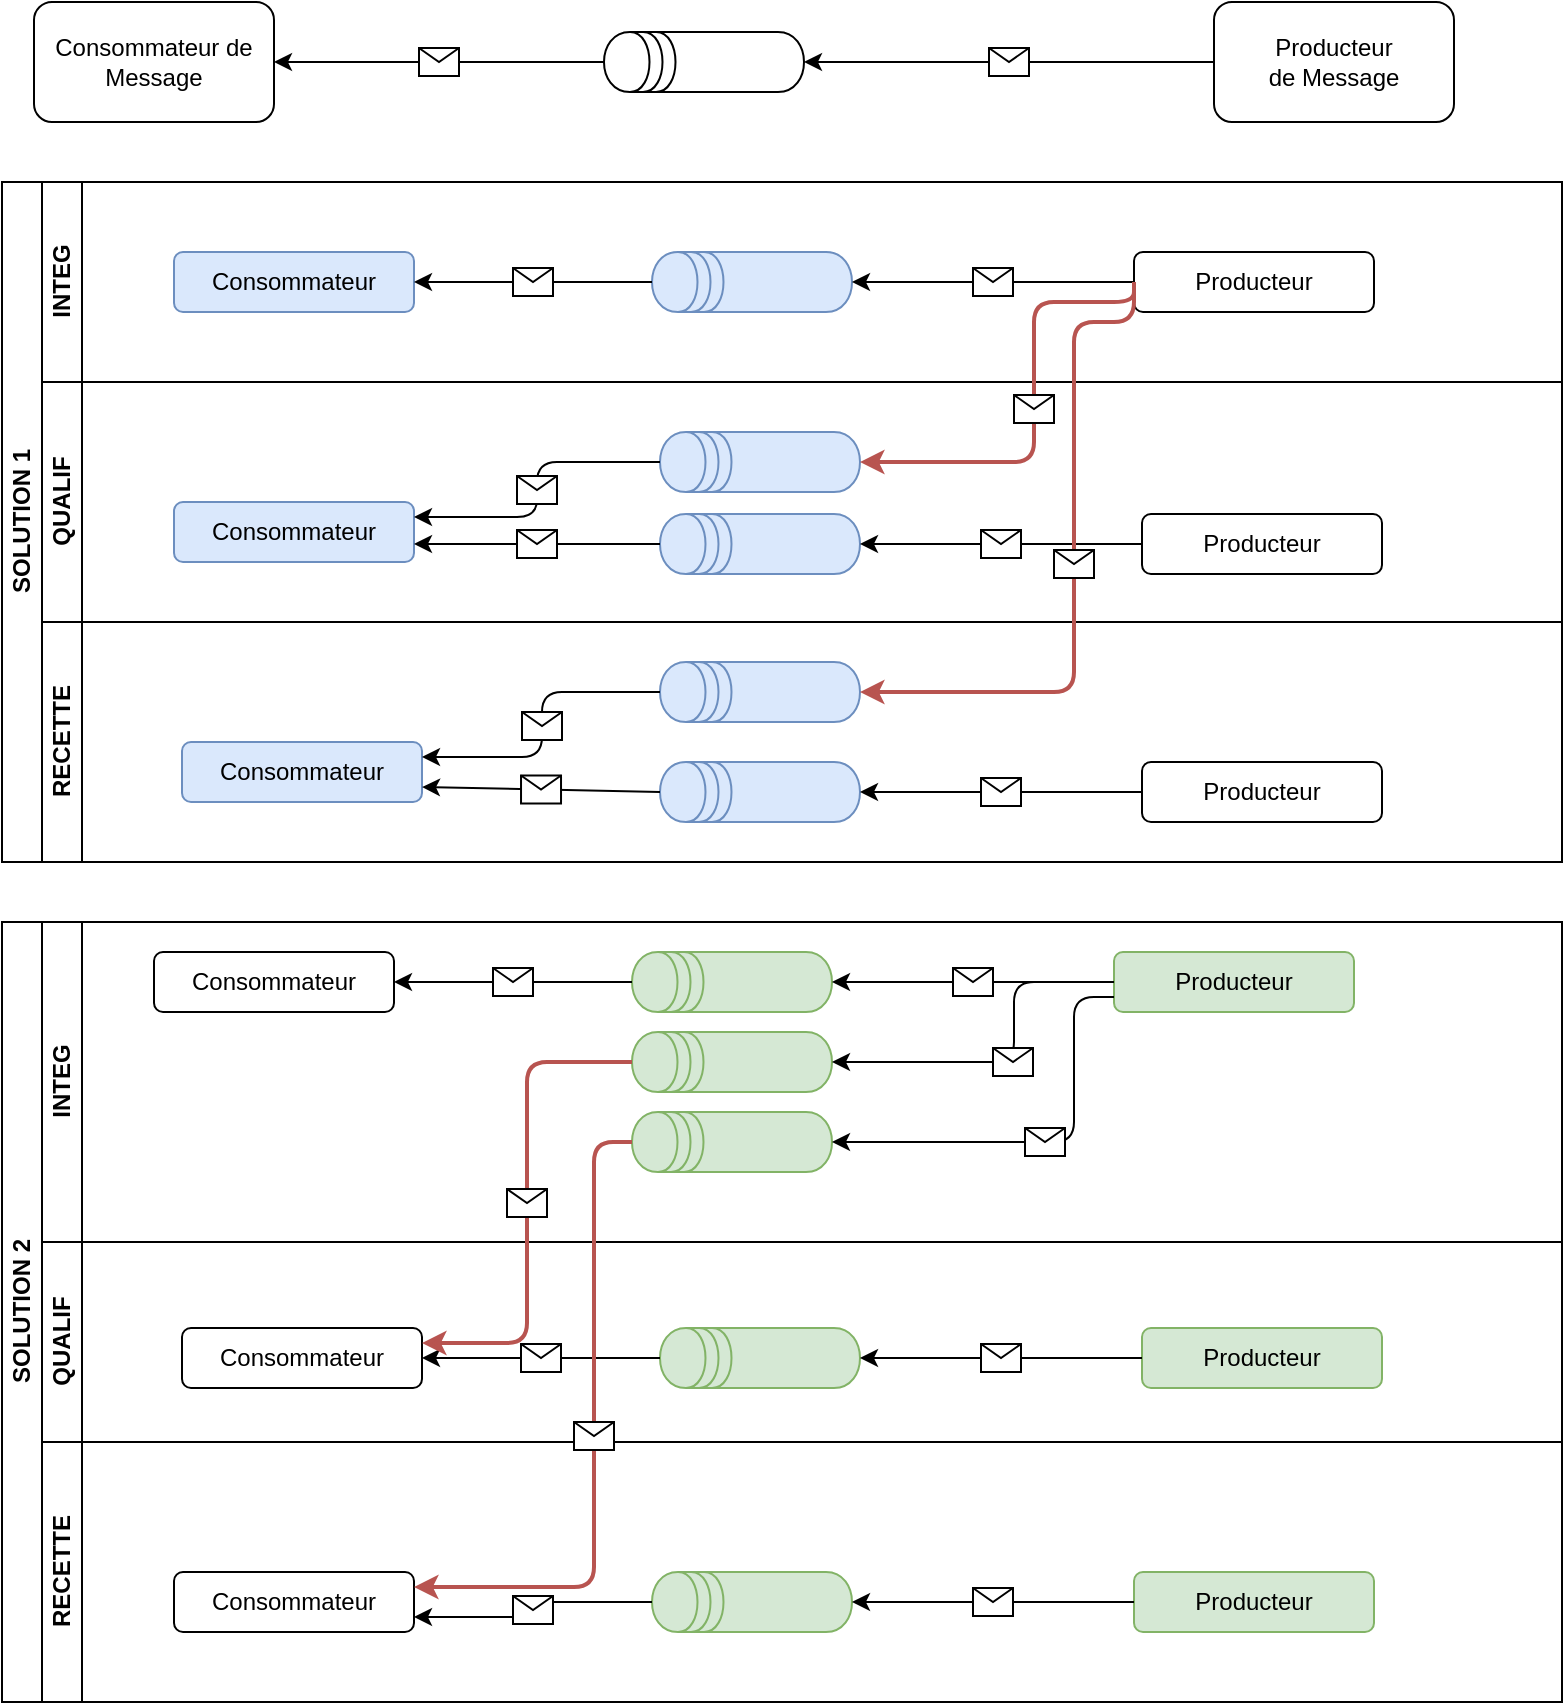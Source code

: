 <mxfile version="14.2.6" type="github">
  <diagram id="DB7DYyGe6dCBV-LKf9_g" name="Page-1">
    <mxGraphModel dx="1037" dy="534" grid="1" gridSize="10" guides="1" tooltips="1" connect="1" arrows="1" fold="1" page="1" pageScale="1" pageWidth="827" pageHeight="1169" math="0" shadow="0">
      <root>
        <mxCell id="0" />
        <mxCell id="1" parent="0" />
        <mxCell id="Vw3KiEQnQfza69MFVmrH-1" value="Consommateur de Message" style="rounded=1;whiteSpace=wrap;html=1;" parent="1" vertex="1">
          <mxGeometry x="40" y="20" width="120" height="60" as="geometry" />
        </mxCell>
        <mxCell id="Vw3KiEQnQfza69MFVmrH-3" value="&lt;div&gt;Producteur&lt;/div&gt;&lt;div&gt;de Message&lt;br&gt;&lt;/div&gt;" style="rounded=1;whiteSpace=wrap;html=1;" parent="1" vertex="1">
          <mxGeometry x="630" y="20" width="120" height="60" as="geometry" />
        </mxCell>
        <mxCell id="Vw3KiEQnQfza69MFVmrH-16" value="" style="shape=datastore;whiteSpace=wrap;html=1;rotation=-90;" parent="1" vertex="1">
          <mxGeometry x="360" width="30" height="100" as="geometry" />
        </mxCell>
        <mxCell id="yvAMT9Jdo3WJvmyWWWsH-12" value="SOLUTION 1" style="swimlane;html=1;childLayout=stackLayout;resizeParent=1;resizeParentMax=0;horizontal=0;startSize=20;horizontalStack=0;" parent="1" vertex="1">
          <mxGeometry x="24" y="110" width="780" height="340" as="geometry" />
        </mxCell>
        <mxCell id="yvAMT9Jdo3WJvmyWWWsH-13" value="INTEG" style="swimlane;html=1;startSize=20;horizontal=0;" parent="yvAMT9Jdo3WJvmyWWWsH-12" vertex="1">
          <mxGeometry x="20" width="760" height="100" as="geometry" />
        </mxCell>
        <mxCell id="fmMvQ1CZ4i4TI4SBkcEm-39" value="Consommateur" style="rounded=1;whiteSpace=wrap;html=1;fillColor=#dae8fc;strokeColor=#6c8ebf;" parent="yvAMT9Jdo3WJvmyWWWsH-13" vertex="1">
          <mxGeometry x="66" y="35" width="120" height="30" as="geometry" />
        </mxCell>
        <mxCell id="fmMvQ1CZ4i4TI4SBkcEm-40" value="Producteur" style="rounded=1;whiteSpace=wrap;html=1;" parent="yvAMT9Jdo3WJvmyWWWsH-13" vertex="1">
          <mxGeometry x="546" y="35" width="120" height="30" as="geometry" />
        </mxCell>
        <mxCell id="fmMvQ1CZ4i4TI4SBkcEm-41" value="" style="shape=datastore;whiteSpace=wrap;html=1;rotation=-90;fillColor=#dae8fc;strokeColor=#6c8ebf;" parent="yvAMT9Jdo3WJvmyWWWsH-13" vertex="1">
          <mxGeometry x="340" width="30" height="100" as="geometry" />
        </mxCell>
        <mxCell id="fmMvQ1CZ4i4TI4SBkcEm-42" value="" style="endArrow=classic;html=1;strokeColor=#000000;entryX=1;entryY=0.5;entryDx=0;entryDy=0;exitX=0.5;exitY=0;exitDx=0;exitDy=0;" parent="yvAMT9Jdo3WJvmyWWWsH-13" source="fmMvQ1CZ4i4TI4SBkcEm-41" target="fmMvQ1CZ4i4TI4SBkcEm-39" edge="1">
          <mxGeometry relative="1" as="geometry">
            <mxPoint x="385" y="122" as="sourcePoint" />
            <mxPoint x="285" y="122" as="targetPoint" />
          </mxGeometry>
        </mxCell>
        <mxCell id="fmMvQ1CZ4i4TI4SBkcEm-43" value="" style="shape=message;html=1;outlineConnect=0;" parent="fmMvQ1CZ4i4TI4SBkcEm-42" vertex="1">
          <mxGeometry width="20" height="14" relative="1" as="geometry">
            <mxPoint x="-10" y="-7" as="offset" />
          </mxGeometry>
        </mxCell>
        <mxCell id="fmMvQ1CZ4i4TI4SBkcEm-44" value="" style="endArrow=classic;html=1;strokeColor=#000000;entryX=0.5;entryY=1;entryDx=0;entryDy=0;exitX=0;exitY=0.5;exitDx=0;exitDy=0;" parent="yvAMT9Jdo3WJvmyWWWsH-13" source="fmMvQ1CZ4i4TI4SBkcEm-40" target="fmMvQ1CZ4i4TI4SBkcEm-41" edge="1">
          <mxGeometry relative="1" as="geometry">
            <mxPoint x="590" y="92" as="sourcePoint" />
            <mxPoint x="425" y="92" as="targetPoint" />
          </mxGeometry>
        </mxCell>
        <mxCell id="fmMvQ1CZ4i4TI4SBkcEm-45" value="" style="shape=message;html=1;outlineConnect=0;" parent="fmMvQ1CZ4i4TI4SBkcEm-44" vertex="1">
          <mxGeometry width="20" height="14" relative="1" as="geometry">
            <mxPoint x="-10" y="-7" as="offset" />
          </mxGeometry>
        </mxCell>
        <mxCell id="yvAMT9Jdo3WJvmyWWWsH-14" value="QUALIF" style="swimlane;html=1;startSize=20;horizontal=0;" parent="yvAMT9Jdo3WJvmyWWWsH-12" vertex="1">
          <mxGeometry x="20" y="100" width="760" height="120" as="geometry" />
        </mxCell>
        <mxCell id="fmMvQ1CZ4i4TI4SBkcEm-46" value="Consommateur" style="rounded=1;whiteSpace=wrap;html=1;fillColor=#dae8fc;strokeColor=#6c8ebf;" parent="yvAMT9Jdo3WJvmyWWWsH-14" vertex="1">
          <mxGeometry x="66" y="60" width="120" height="30" as="geometry" />
        </mxCell>
        <mxCell id="fmMvQ1CZ4i4TI4SBkcEm-47" value="Producteur" style="rounded=1;whiteSpace=wrap;html=1;" parent="yvAMT9Jdo3WJvmyWWWsH-14" vertex="1">
          <mxGeometry x="550" y="66" width="120" height="30" as="geometry" />
        </mxCell>
        <mxCell id="fmMvQ1CZ4i4TI4SBkcEm-48" value="" style="shape=datastore;whiteSpace=wrap;html=1;rotation=-90;fillColor=#dae8fc;strokeColor=#6c8ebf;" parent="yvAMT9Jdo3WJvmyWWWsH-14" vertex="1">
          <mxGeometry x="344" y="31" width="30" height="100" as="geometry" />
        </mxCell>
        <mxCell id="fmMvQ1CZ4i4TI4SBkcEm-49" value="" style="endArrow=classic;html=1;strokeColor=#000000;exitX=0.5;exitY=0;exitDx=0;exitDy=0;" parent="yvAMT9Jdo3WJvmyWWWsH-14" source="fmMvQ1CZ4i4TI4SBkcEm-48" edge="1">
          <mxGeometry relative="1" as="geometry">
            <mxPoint x="345" y="-518" as="sourcePoint" />
            <mxPoint x="186" y="81" as="targetPoint" />
          </mxGeometry>
        </mxCell>
        <mxCell id="fmMvQ1CZ4i4TI4SBkcEm-50" value="" style="shape=message;html=1;outlineConnect=0;" parent="fmMvQ1CZ4i4TI4SBkcEm-49" vertex="1">
          <mxGeometry width="20" height="14" relative="1" as="geometry">
            <mxPoint x="-10" y="-7" as="offset" />
          </mxGeometry>
        </mxCell>
        <mxCell id="fmMvQ1CZ4i4TI4SBkcEm-51" value="" style="endArrow=classic;html=1;strokeColor=#000000;entryX=0.5;entryY=1;entryDx=0;entryDy=0;exitX=0;exitY=0.5;exitDx=0;exitDy=0;" parent="yvAMT9Jdo3WJvmyWWWsH-14" source="fmMvQ1CZ4i4TI4SBkcEm-47" target="fmMvQ1CZ4i4TI4SBkcEm-48" edge="1">
          <mxGeometry relative="1" as="geometry">
            <mxPoint x="550" y="-557" as="sourcePoint" />
            <mxPoint x="385" y="-557" as="targetPoint" />
          </mxGeometry>
        </mxCell>
        <mxCell id="fmMvQ1CZ4i4TI4SBkcEm-52" value="" style="shape=message;html=1;outlineConnect=0;" parent="fmMvQ1CZ4i4TI4SBkcEm-51" vertex="1">
          <mxGeometry width="20" height="14" relative="1" as="geometry">
            <mxPoint x="-10" y="-7" as="offset" />
          </mxGeometry>
        </mxCell>
        <mxCell id="fmMvQ1CZ4i4TI4SBkcEm-62" value="" style="shape=datastore;whiteSpace=wrap;html=1;rotation=-90;fillColor=#dae8fc;strokeColor=#6c8ebf;" parent="yvAMT9Jdo3WJvmyWWWsH-14" vertex="1">
          <mxGeometry x="344" y="-10" width="30" height="100" as="geometry" />
        </mxCell>
        <mxCell id="fmMvQ1CZ4i4TI4SBkcEm-63" value="" style="endArrow=classic;html=1;strokeColor=#000000;exitX=0.5;exitY=0;exitDx=0;exitDy=0;entryX=1;entryY=0.25;entryDx=0;entryDy=0;edgeStyle=orthogonalEdgeStyle;" parent="yvAMT9Jdo3WJvmyWWWsH-14" source="fmMvQ1CZ4i4TI4SBkcEm-62" target="fmMvQ1CZ4i4TI4SBkcEm-46" edge="1">
          <mxGeometry relative="1" as="geometry">
            <mxPoint x="309" y="90" as="sourcePoint" />
            <mxPoint x="190" y="90" as="targetPoint" />
          </mxGeometry>
        </mxCell>
        <mxCell id="fmMvQ1CZ4i4TI4SBkcEm-64" value="" style="shape=message;html=1;outlineConnect=0;" parent="fmMvQ1CZ4i4TI4SBkcEm-63" vertex="1">
          <mxGeometry width="20" height="14" relative="1" as="geometry">
            <mxPoint x="-10" y="-7" as="offset" />
          </mxGeometry>
        </mxCell>
        <mxCell id="yvAMT9Jdo3WJvmyWWWsH-15" value="RECETTE" style="swimlane;html=1;startSize=20;horizontal=0;" parent="yvAMT9Jdo3WJvmyWWWsH-12" vertex="1">
          <mxGeometry x="20" y="220" width="760" height="120" as="geometry" />
        </mxCell>
        <mxCell id="fmMvQ1CZ4i4TI4SBkcEm-53" value="Consommateur" style="rounded=1;whiteSpace=wrap;html=1;fillColor=#dae8fc;strokeColor=#6c8ebf;" parent="yvAMT9Jdo3WJvmyWWWsH-15" vertex="1">
          <mxGeometry x="70" y="60" width="120" height="30" as="geometry" />
        </mxCell>
        <mxCell id="fmMvQ1CZ4i4TI4SBkcEm-54" value="Producteur" style="rounded=1;whiteSpace=wrap;html=1;" parent="yvAMT9Jdo3WJvmyWWWsH-15" vertex="1">
          <mxGeometry x="550" y="70" width="120" height="30" as="geometry" />
        </mxCell>
        <mxCell id="fmMvQ1CZ4i4TI4SBkcEm-55" value="" style="shape=datastore;whiteSpace=wrap;html=1;rotation=-90;fillColor=#dae8fc;strokeColor=#6c8ebf;" parent="yvAMT9Jdo3WJvmyWWWsH-15" vertex="1">
          <mxGeometry x="344" y="35" width="30" height="100" as="geometry" />
        </mxCell>
        <mxCell id="fmMvQ1CZ4i4TI4SBkcEm-56" value="" style="endArrow=classic;html=1;strokeColor=#000000;entryX=1;entryY=0.75;entryDx=0;entryDy=0;exitX=0.5;exitY=0;exitDx=0;exitDy=0;" parent="yvAMT9Jdo3WJvmyWWWsH-15" source="fmMvQ1CZ4i4TI4SBkcEm-55" target="fmMvQ1CZ4i4TI4SBkcEm-53" edge="1">
          <mxGeometry relative="1" as="geometry">
            <mxPoint x="345" y="-523" as="sourcePoint" />
            <mxPoint x="245" y="-523" as="targetPoint" />
          </mxGeometry>
        </mxCell>
        <mxCell id="fmMvQ1CZ4i4TI4SBkcEm-57" value="" style="shape=message;html=1;outlineConnect=0;" parent="fmMvQ1CZ4i4TI4SBkcEm-56" vertex="1">
          <mxGeometry width="20" height="14" relative="1" as="geometry">
            <mxPoint x="-10" y="-7" as="offset" />
          </mxGeometry>
        </mxCell>
        <mxCell id="fmMvQ1CZ4i4TI4SBkcEm-58" value="" style="endArrow=classic;html=1;strokeColor=#000000;entryX=0.5;entryY=1;entryDx=0;entryDy=0;exitX=0;exitY=0.5;exitDx=0;exitDy=0;" parent="yvAMT9Jdo3WJvmyWWWsH-15" source="fmMvQ1CZ4i4TI4SBkcEm-54" target="fmMvQ1CZ4i4TI4SBkcEm-55" edge="1">
          <mxGeometry relative="1" as="geometry">
            <mxPoint x="550" y="-553" as="sourcePoint" />
            <mxPoint x="385" y="-553" as="targetPoint" />
          </mxGeometry>
        </mxCell>
        <mxCell id="fmMvQ1CZ4i4TI4SBkcEm-59" value="" style="shape=message;html=1;outlineConnect=0;" parent="fmMvQ1CZ4i4TI4SBkcEm-58" vertex="1">
          <mxGeometry width="20" height="14" relative="1" as="geometry">
            <mxPoint x="-10" y="-7" as="offset" />
          </mxGeometry>
        </mxCell>
        <mxCell id="fmMvQ1CZ4i4TI4SBkcEm-65" value="" style="shape=datastore;whiteSpace=wrap;html=1;rotation=-90;fillColor=#dae8fc;strokeColor=#6c8ebf;" parent="yvAMT9Jdo3WJvmyWWWsH-15" vertex="1">
          <mxGeometry x="344" y="-15" width="30" height="100" as="geometry" />
        </mxCell>
        <mxCell id="fmMvQ1CZ4i4TI4SBkcEm-66" value="" style="endArrow=classic;html=1;strokeColor=#000000;exitX=0.5;exitY=0;exitDx=0;exitDy=0;entryX=1;entryY=0.25;entryDx=0;entryDy=0;edgeStyle=orthogonalEdgeStyle;" parent="yvAMT9Jdo3WJvmyWWWsH-15" source="fmMvQ1CZ4i4TI4SBkcEm-65" target="fmMvQ1CZ4i4TI4SBkcEm-53" edge="1">
          <mxGeometry relative="1" as="geometry">
            <mxPoint x="313" y="-115" as="sourcePoint" />
            <mxPoint x="194" y="-72.5" as="targetPoint" />
            <Array as="points">
              <mxPoint x="250" y="35" />
              <mxPoint x="250" y="68" />
            </Array>
          </mxGeometry>
        </mxCell>
        <mxCell id="fmMvQ1CZ4i4TI4SBkcEm-67" value="" style="shape=message;html=1;outlineConnect=0;" parent="fmMvQ1CZ4i4TI4SBkcEm-66" vertex="1">
          <mxGeometry width="20" height="14" relative="1" as="geometry">
            <mxPoint x="-10" y="-7" as="offset" />
          </mxGeometry>
        </mxCell>
        <mxCell id="fmMvQ1CZ4i4TI4SBkcEm-60" value="" style="endArrow=classic;html=1;strokeColor=#b85450;entryX=0.5;entryY=1;entryDx=0;entryDy=0;exitX=0;exitY=0.5;exitDx=0;exitDy=0;edgeStyle=orthogonalEdgeStyle;fillColor=#f8cecc;strokeWidth=2;" parent="yvAMT9Jdo3WJvmyWWWsH-12" source="fmMvQ1CZ4i4TI4SBkcEm-40" target="fmMvQ1CZ4i4TI4SBkcEm-62" edge="1">
          <mxGeometry relative="1" as="geometry">
            <mxPoint x="566" y="70" as="sourcePoint" />
            <mxPoint x="425" y="70" as="targetPoint" />
            <Array as="points">
              <mxPoint x="566" y="60" />
              <mxPoint x="516" y="60" />
              <mxPoint x="516" y="140" />
            </Array>
          </mxGeometry>
        </mxCell>
        <mxCell id="fmMvQ1CZ4i4TI4SBkcEm-61" value="" style="shape=message;html=1;outlineConnect=0;" parent="fmMvQ1CZ4i4TI4SBkcEm-60" vertex="1">
          <mxGeometry width="20" height="14" relative="1" as="geometry">
            <mxPoint x="-10" y="-7" as="offset" />
          </mxGeometry>
        </mxCell>
        <mxCell id="yvAMT9Jdo3WJvmyWWWsH-21" value="" style="endArrow=classic;html=1;strokeColor=#000000;entryX=1;entryY=0.5;entryDx=0;entryDy=0;exitX=0.5;exitY=0;exitDx=0;exitDy=0;" parent="1" source="Vw3KiEQnQfza69MFVmrH-16" target="Vw3KiEQnQfza69MFVmrH-1" edge="1">
          <mxGeometry relative="1" as="geometry">
            <mxPoint x="400" y="122" as="sourcePoint" />
            <mxPoint x="300" y="122" as="targetPoint" />
          </mxGeometry>
        </mxCell>
        <mxCell id="yvAMT9Jdo3WJvmyWWWsH-22" value="" style="shape=message;html=1;outlineConnect=0;" parent="yvAMT9Jdo3WJvmyWWWsH-21" vertex="1">
          <mxGeometry width="20" height="14" relative="1" as="geometry">
            <mxPoint x="-10" y="-7" as="offset" />
          </mxGeometry>
        </mxCell>
        <mxCell id="yvAMT9Jdo3WJvmyWWWsH-23" value="" style="endArrow=classic;html=1;strokeColor=#000000;entryX=0.5;entryY=1;entryDx=0;entryDy=0;exitX=0;exitY=0.5;exitDx=0;exitDy=0;" parent="1" source="Vw3KiEQnQfza69MFVmrH-3" target="Vw3KiEQnQfza69MFVmrH-16" edge="1">
          <mxGeometry relative="1" as="geometry">
            <mxPoint x="605" y="92" as="sourcePoint" />
            <mxPoint x="440" y="92" as="targetPoint" />
          </mxGeometry>
        </mxCell>
        <mxCell id="yvAMT9Jdo3WJvmyWWWsH-24" value="" style="shape=message;html=1;outlineConnect=0;" parent="yvAMT9Jdo3WJvmyWWWsH-23" vertex="1">
          <mxGeometry width="20" height="14" relative="1" as="geometry">
            <mxPoint x="-10" y="-7" as="offset" />
          </mxGeometry>
        </mxCell>
        <mxCell id="fmMvQ1CZ4i4TI4SBkcEm-70" value="" style="endArrow=classic;html=1;strokeColor=#b85450;entryX=0.5;entryY=1;entryDx=0;entryDy=0;edgeStyle=orthogonalEdgeStyle;fillColor=#f8cecc;strokeWidth=2;" parent="1" target="fmMvQ1CZ4i4TI4SBkcEm-65" edge="1">
          <mxGeometry relative="1" as="geometry">
            <mxPoint x="590" y="160" as="sourcePoint" />
            <mxPoint x="453" y="290" as="targetPoint" />
            <Array as="points">
              <mxPoint x="590" y="180" />
              <mxPoint x="560" y="180" />
              <mxPoint x="560" y="365" />
            </Array>
          </mxGeometry>
        </mxCell>
        <mxCell id="fmMvQ1CZ4i4TI4SBkcEm-71" value="" style="shape=message;html=1;outlineConnect=0;" parent="fmMvQ1CZ4i4TI4SBkcEm-70" vertex="1">
          <mxGeometry width="20" height="14" relative="1" as="geometry">
            <mxPoint x="-10" y="-7" as="offset" />
          </mxGeometry>
        </mxCell>
        <mxCell id="oGJNYj7Nt6y7PcLKT3CM-1" value="SOLUTION 2" style="swimlane;html=1;childLayout=stackLayout;resizeParent=1;resizeParentMax=0;horizontal=0;startSize=20;horizontalStack=0;" parent="1" vertex="1">
          <mxGeometry x="24" y="480" width="780" height="390" as="geometry" />
        </mxCell>
        <mxCell id="oGJNYj7Nt6y7PcLKT3CM-2" value="INTEG" style="swimlane;html=1;startSize=20;horizontal=0;" parent="oGJNYj7Nt6y7PcLKT3CM-1" vertex="1">
          <mxGeometry x="20" width="760" height="160" as="geometry" />
        </mxCell>
        <mxCell id="oGJNYj7Nt6y7PcLKT3CM-3" value="Consommateur" style="rounded=1;whiteSpace=wrap;html=1;" parent="oGJNYj7Nt6y7PcLKT3CM-2" vertex="1">
          <mxGeometry x="56" y="15" width="120" height="30" as="geometry" />
        </mxCell>
        <mxCell id="oGJNYj7Nt6y7PcLKT3CM-4" value="Producteur" style="rounded=1;whiteSpace=wrap;html=1;fillColor=#d5e8d4;strokeColor=#82b366;" parent="oGJNYj7Nt6y7PcLKT3CM-2" vertex="1">
          <mxGeometry x="536" y="15" width="120" height="30" as="geometry" />
        </mxCell>
        <mxCell id="oGJNYj7Nt6y7PcLKT3CM-5" value="" style="shape=datastore;whiteSpace=wrap;html=1;rotation=-90;fillColor=#d5e8d4;strokeColor=#82b366;" parent="oGJNYj7Nt6y7PcLKT3CM-2" vertex="1">
          <mxGeometry x="330" y="-20" width="30" height="100" as="geometry" />
        </mxCell>
        <mxCell id="oGJNYj7Nt6y7PcLKT3CM-6" value="" style="endArrow=classic;html=1;strokeColor=#000000;entryX=1;entryY=0.5;entryDx=0;entryDy=0;exitX=0.5;exitY=0;exitDx=0;exitDy=0;" parent="oGJNYj7Nt6y7PcLKT3CM-2" source="oGJNYj7Nt6y7PcLKT3CM-5" target="oGJNYj7Nt6y7PcLKT3CM-3" edge="1">
          <mxGeometry relative="1" as="geometry">
            <mxPoint x="375" y="102" as="sourcePoint" />
            <mxPoint x="275" y="102" as="targetPoint" />
          </mxGeometry>
        </mxCell>
        <mxCell id="oGJNYj7Nt6y7PcLKT3CM-7" value="" style="shape=message;html=1;outlineConnect=0;" parent="oGJNYj7Nt6y7PcLKT3CM-6" vertex="1">
          <mxGeometry width="20" height="14" relative="1" as="geometry">
            <mxPoint x="-10" y="-7" as="offset" />
          </mxGeometry>
        </mxCell>
        <mxCell id="oGJNYj7Nt6y7PcLKT3CM-8" value="" style="endArrow=classic;html=1;strokeColor=#000000;entryX=0.5;entryY=1;entryDx=0;entryDy=0;exitX=0;exitY=0.5;exitDx=0;exitDy=0;" parent="oGJNYj7Nt6y7PcLKT3CM-2" source="oGJNYj7Nt6y7PcLKT3CM-4" target="oGJNYj7Nt6y7PcLKT3CM-5" edge="1">
          <mxGeometry relative="1" as="geometry">
            <mxPoint x="580" y="72" as="sourcePoint" />
            <mxPoint x="415" y="72" as="targetPoint" />
          </mxGeometry>
        </mxCell>
        <mxCell id="oGJNYj7Nt6y7PcLKT3CM-9" value="" style="shape=message;html=1;outlineConnect=0;" parent="oGJNYj7Nt6y7PcLKT3CM-8" vertex="1">
          <mxGeometry width="20" height="14" relative="1" as="geometry">
            <mxPoint x="-10" y="-7" as="offset" />
          </mxGeometry>
        </mxCell>
        <mxCell id="oGJNYj7Nt6y7PcLKT3CM-18" value="" style="shape=datastore;whiteSpace=wrap;html=1;rotation=-90;fillColor=#d5e8d4;strokeColor=#82b366;" parent="oGJNYj7Nt6y7PcLKT3CM-2" vertex="1">
          <mxGeometry x="330" y="20" width="30" height="100" as="geometry" />
        </mxCell>
        <mxCell id="oGJNYj7Nt6y7PcLKT3CM-29" value="" style="shape=datastore;whiteSpace=wrap;html=1;rotation=-90;fillColor=#d5e8d4;strokeColor=#82b366;" parent="oGJNYj7Nt6y7PcLKT3CM-2" vertex="1">
          <mxGeometry x="330" y="60" width="30" height="100" as="geometry" />
        </mxCell>
        <mxCell id="oGJNYj7Nt6y7PcLKT3CM-34" value="" style="endArrow=classic;html=1;entryX=0.5;entryY=1;entryDx=0;entryDy=0;exitX=0;exitY=0.75;exitDx=0;exitDy=0;edgeStyle=orthogonalEdgeStyle;fillColor=#f8cecc;strokeWidth=1;" parent="oGJNYj7Nt6y7PcLKT3CM-2" source="oGJNYj7Nt6y7PcLKT3CM-4" target="oGJNYj7Nt6y7PcLKT3CM-29" edge="1">
          <mxGeometry relative="1" as="geometry">
            <mxPoint x="546" y="70" as="sourcePoint" />
            <mxPoint x="409" y="180" as="targetPoint" />
            <Array as="points">
              <mxPoint x="516" y="38" />
              <mxPoint x="516" y="110" />
            </Array>
          </mxGeometry>
        </mxCell>
        <mxCell id="oGJNYj7Nt6y7PcLKT3CM-35" value="" style="shape=message;html=1;outlineConnect=0;" parent="oGJNYj7Nt6y7PcLKT3CM-34" vertex="1">
          <mxGeometry width="20" height="14" relative="1" as="geometry">
            <mxPoint x="-10" y="-7" as="offset" />
          </mxGeometry>
        </mxCell>
        <mxCell id="oGJNYj7Nt6y7PcLKT3CM-10" value="QUALIF" style="swimlane;html=1;startSize=20;horizontal=0;" parent="oGJNYj7Nt6y7PcLKT3CM-1" vertex="1">
          <mxGeometry x="20" y="160" width="760" height="100" as="geometry" />
        </mxCell>
        <mxCell id="oGJNYj7Nt6y7PcLKT3CM-11" value="Consommateur" style="rounded=1;whiteSpace=wrap;html=1;" parent="oGJNYj7Nt6y7PcLKT3CM-10" vertex="1">
          <mxGeometry x="70" y="43" width="120" height="30" as="geometry" />
        </mxCell>
        <mxCell id="oGJNYj7Nt6y7PcLKT3CM-12" value="Producteur" style="rounded=1;whiteSpace=wrap;html=1;fillColor=#d5e8d4;strokeColor=#82b366;" parent="oGJNYj7Nt6y7PcLKT3CM-10" vertex="1">
          <mxGeometry x="550" y="43" width="120" height="30" as="geometry" />
        </mxCell>
        <mxCell id="oGJNYj7Nt6y7PcLKT3CM-13" value="" style="shape=datastore;whiteSpace=wrap;html=1;rotation=-90;fillColor=#d5e8d4;strokeColor=#82b366;" parent="oGJNYj7Nt6y7PcLKT3CM-10" vertex="1">
          <mxGeometry x="344" y="8" width="30" height="100" as="geometry" />
        </mxCell>
        <mxCell id="oGJNYj7Nt6y7PcLKT3CM-14" value="" style="endArrow=classic;html=1;strokeColor=#000000;exitX=0.5;exitY=0;exitDx=0;exitDy=0;" parent="oGJNYj7Nt6y7PcLKT3CM-10" source="oGJNYj7Nt6y7PcLKT3CM-13" edge="1">
          <mxGeometry relative="1" as="geometry">
            <mxPoint x="345" y="-550" as="sourcePoint" />
            <mxPoint x="190" y="58" as="targetPoint" />
          </mxGeometry>
        </mxCell>
        <mxCell id="oGJNYj7Nt6y7PcLKT3CM-15" value="" style="shape=message;html=1;outlineConnect=0;" parent="oGJNYj7Nt6y7PcLKT3CM-14" vertex="1">
          <mxGeometry width="20" height="14" relative="1" as="geometry">
            <mxPoint x="-10" y="-7" as="offset" />
          </mxGeometry>
        </mxCell>
        <mxCell id="oGJNYj7Nt6y7PcLKT3CM-16" value="" style="endArrow=classic;html=1;strokeColor=#000000;entryX=0.5;entryY=1;entryDx=0;entryDy=0;exitX=0;exitY=0.5;exitDx=0;exitDy=0;" parent="oGJNYj7Nt6y7PcLKT3CM-10" source="oGJNYj7Nt6y7PcLKT3CM-12" target="oGJNYj7Nt6y7PcLKT3CM-13" edge="1">
          <mxGeometry relative="1" as="geometry">
            <mxPoint x="550" y="-580" as="sourcePoint" />
            <mxPoint x="385" y="-580" as="targetPoint" />
          </mxGeometry>
        </mxCell>
        <mxCell id="oGJNYj7Nt6y7PcLKT3CM-17" value="" style="shape=message;html=1;outlineConnect=0;" parent="oGJNYj7Nt6y7PcLKT3CM-16" vertex="1">
          <mxGeometry width="20" height="14" relative="1" as="geometry">
            <mxPoint x="-10" y="-7" as="offset" />
          </mxGeometry>
        </mxCell>
        <mxCell id="oGJNYj7Nt6y7PcLKT3CM-21" value="RECETTE" style="swimlane;html=1;startSize=20;horizontal=0;" parent="oGJNYj7Nt6y7PcLKT3CM-1" vertex="1">
          <mxGeometry x="20" y="260" width="760" height="130" as="geometry" />
        </mxCell>
        <mxCell id="oGJNYj7Nt6y7PcLKT3CM-22" value="Consommateur" style="rounded=1;whiteSpace=wrap;html=1;" parent="oGJNYj7Nt6y7PcLKT3CM-21" vertex="1">
          <mxGeometry x="66" y="65" width="120" height="30" as="geometry" />
        </mxCell>
        <mxCell id="oGJNYj7Nt6y7PcLKT3CM-23" value="Producteur" style="rounded=1;whiteSpace=wrap;html=1;fillColor=#d5e8d4;strokeColor=#82b366;" parent="oGJNYj7Nt6y7PcLKT3CM-21" vertex="1">
          <mxGeometry x="546" y="65" width="120" height="30" as="geometry" />
        </mxCell>
        <mxCell id="oGJNYj7Nt6y7PcLKT3CM-24" value="" style="shape=datastore;whiteSpace=wrap;html=1;rotation=-90;fillColor=#d5e8d4;strokeColor=#82b366;" parent="oGJNYj7Nt6y7PcLKT3CM-21" vertex="1">
          <mxGeometry x="340" y="30" width="30" height="100" as="geometry" />
        </mxCell>
        <mxCell id="oGJNYj7Nt6y7PcLKT3CM-25" value="" style="endArrow=classic;html=1;strokeColor=#000000;entryX=1;entryY=0.75;entryDx=0;entryDy=0;exitX=0.5;exitY=0;exitDx=0;exitDy=0;edgeStyle=orthogonalEdgeStyle;" parent="oGJNYj7Nt6y7PcLKT3CM-21" source="oGJNYj7Nt6y7PcLKT3CM-24" target="oGJNYj7Nt6y7PcLKT3CM-22" edge="1">
          <mxGeometry relative="1" as="geometry">
            <mxPoint x="341" y="-528" as="sourcePoint" />
            <mxPoint x="241" y="-528" as="targetPoint" />
          </mxGeometry>
        </mxCell>
        <mxCell id="oGJNYj7Nt6y7PcLKT3CM-26" value="" style="shape=message;html=1;outlineConnect=0;" parent="oGJNYj7Nt6y7PcLKT3CM-25" vertex="1">
          <mxGeometry width="20" height="14" relative="1" as="geometry">
            <mxPoint x="-10" y="-7" as="offset" />
          </mxGeometry>
        </mxCell>
        <mxCell id="oGJNYj7Nt6y7PcLKT3CM-27" value="" style="endArrow=classic;html=1;strokeColor=#000000;entryX=0.5;entryY=1;entryDx=0;entryDy=0;exitX=0;exitY=0.5;exitDx=0;exitDy=0;" parent="oGJNYj7Nt6y7PcLKT3CM-21" source="oGJNYj7Nt6y7PcLKT3CM-23" target="oGJNYj7Nt6y7PcLKT3CM-24" edge="1">
          <mxGeometry relative="1" as="geometry">
            <mxPoint x="546" y="-558" as="sourcePoint" />
            <mxPoint x="381" y="-558" as="targetPoint" />
          </mxGeometry>
        </mxCell>
        <mxCell id="oGJNYj7Nt6y7PcLKT3CM-28" value="" style="shape=message;html=1;outlineConnect=0;" parent="oGJNYj7Nt6y7PcLKT3CM-27" vertex="1">
          <mxGeometry width="20" height="14" relative="1" as="geometry">
            <mxPoint x="-10" y="-7" as="offset" />
          </mxGeometry>
        </mxCell>
        <mxCell id="oGJNYj7Nt6y7PcLKT3CM-19" value="" style="endArrow=classic;html=1;strokeColor=#b85450;exitX=0.5;exitY=0;exitDx=0;exitDy=0;entryX=1;entryY=0.25;entryDx=0;entryDy=0;edgeStyle=orthogonalEdgeStyle;fillColor=#f8cecc;strokeWidth=2;" parent="oGJNYj7Nt6y7PcLKT3CM-1" source="oGJNYj7Nt6y7PcLKT3CM-18" target="oGJNYj7Nt6y7PcLKT3CM-11" edge="1">
          <mxGeometry relative="1" as="geometry">
            <mxPoint x="329" y="230" as="sourcePoint" />
            <mxPoint x="210" y="230" as="targetPoint" />
          </mxGeometry>
        </mxCell>
        <mxCell id="oGJNYj7Nt6y7PcLKT3CM-20" value="" style="shape=message;html=1;outlineConnect=0;" parent="oGJNYj7Nt6y7PcLKT3CM-19" vertex="1">
          <mxGeometry width="20" height="14" relative="1" as="geometry">
            <mxPoint x="-10" y="-7" as="offset" />
          </mxGeometry>
        </mxCell>
        <mxCell id="oGJNYj7Nt6y7PcLKT3CM-39" value="" style="endArrow=classic;html=1;strokeColor=#b85450;entryX=1;entryY=0.25;entryDx=0;entryDy=0;exitX=0.5;exitY=0;exitDx=0;exitDy=0;edgeStyle=orthogonalEdgeStyle;fillColor=#f8cecc;strokeWidth=2;" parent="oGJNYj7Nt6y7PcLKT3CM-1" source="oGJNYj7Nt6y7PcLKT3CM-29" target="oGJNYj7Nt6y7PcLKT3CM-22" edge="1">
          <mxGeometry relative="1" as="geometry">
            <mxPoint x="321" y="310" as="sourcePoint" />
            <mxPoint x="156" y="310" as="targetPoint" />
            <Array as="points">
              <mxPoint x="296" y="110" />
              <mxPoint x="296" y="333" />
            </Array>
          </mxGeometry>
        </mxCell>
        <mxCell id="oGJNYj7Nt6y7PcLKT3CM-40" value="" style="shape=message;html=1;outlineConnect=0;" parent="oGJNYj7Nt6y7PcLKT3CM-39" vertex="1">
          <mxGeometry width="20" height="14" relative="1" as="geometry">
            <mxPoint x="-10" y="-7" as="offset" />
          </mxGeometry>
        </mxCell>
        <mxCell id="oGJNYj7Nt6y7PcLKT3CM-32" value="" style="endArrow=classic;html=1;entryX=0.5;entryY=1;entryDx=0;entryDy=0;exitX=0;exitY=0.5;exitDx=0;exitDy=0;edgeStyle=orthogonalEdgeStyle;fillColor=#f8cecc;strokeWidth=1;" parent="1" target="oGJNYj7Nt6y7PcLKT3CM-18" edge="1">
          <mxGeometry relative="1" as="geometry">
            <mxPoint x="580" y="510" as="sourcePoint" />
            <mxPoint x="439" y="510" as="targetPoint" />
            <Array as="points">
              <mxPoint x="530" y="510" />
              <mxPoint x="530" y="550" />
            </Array>
          </mxGeometry>
        </mxCell>
        <mxCell id="oGJNYj7Nt6y7PcLKT3CM-33" value="" style="shape=message;html=1;outlineConnect=0;" parent="oGJNYj7Nt6y7PcLKT3CM-32" vertex="1">
          <mxGeometry width="20" height="14" relative="1" as="geometry">
            <mxPoint x="-10" y="-7" as="offset" />
          </mxGeometry>
        </mxCell>
      </root>
    </mxGraphModel>
  </diagram>
</mxfile>

